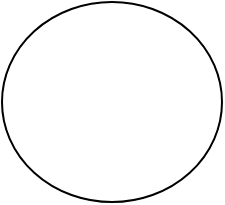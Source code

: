 <mxfile>
    <diagram id="mhLs9ztV55Lu1Lks6VK0" name="Page-1">
        <mxGraphModel dx="658" dy="563" grid="1" gridSize="10" guides="1" tooltips="1" connect="1" arrows="1" fold="1" page="1" pageScale="1" pageWidth="850" pageHeight="1100" math="0" shadow="0">
            <root>
                <mxCell id="0"/>
                <mxCell id="1" parent="0"/>
                <mxCell id="2" value="" style="ellipse;whiteSpace=wrap;html=1;" vertex="1" parent="1">
                    <mxGeometry x="210" y="130" width="110" height="100" as="geometry"/>
                </mxCell>
            </root>
        </mxGraphModel>
    </diagram>
</mxfile>
